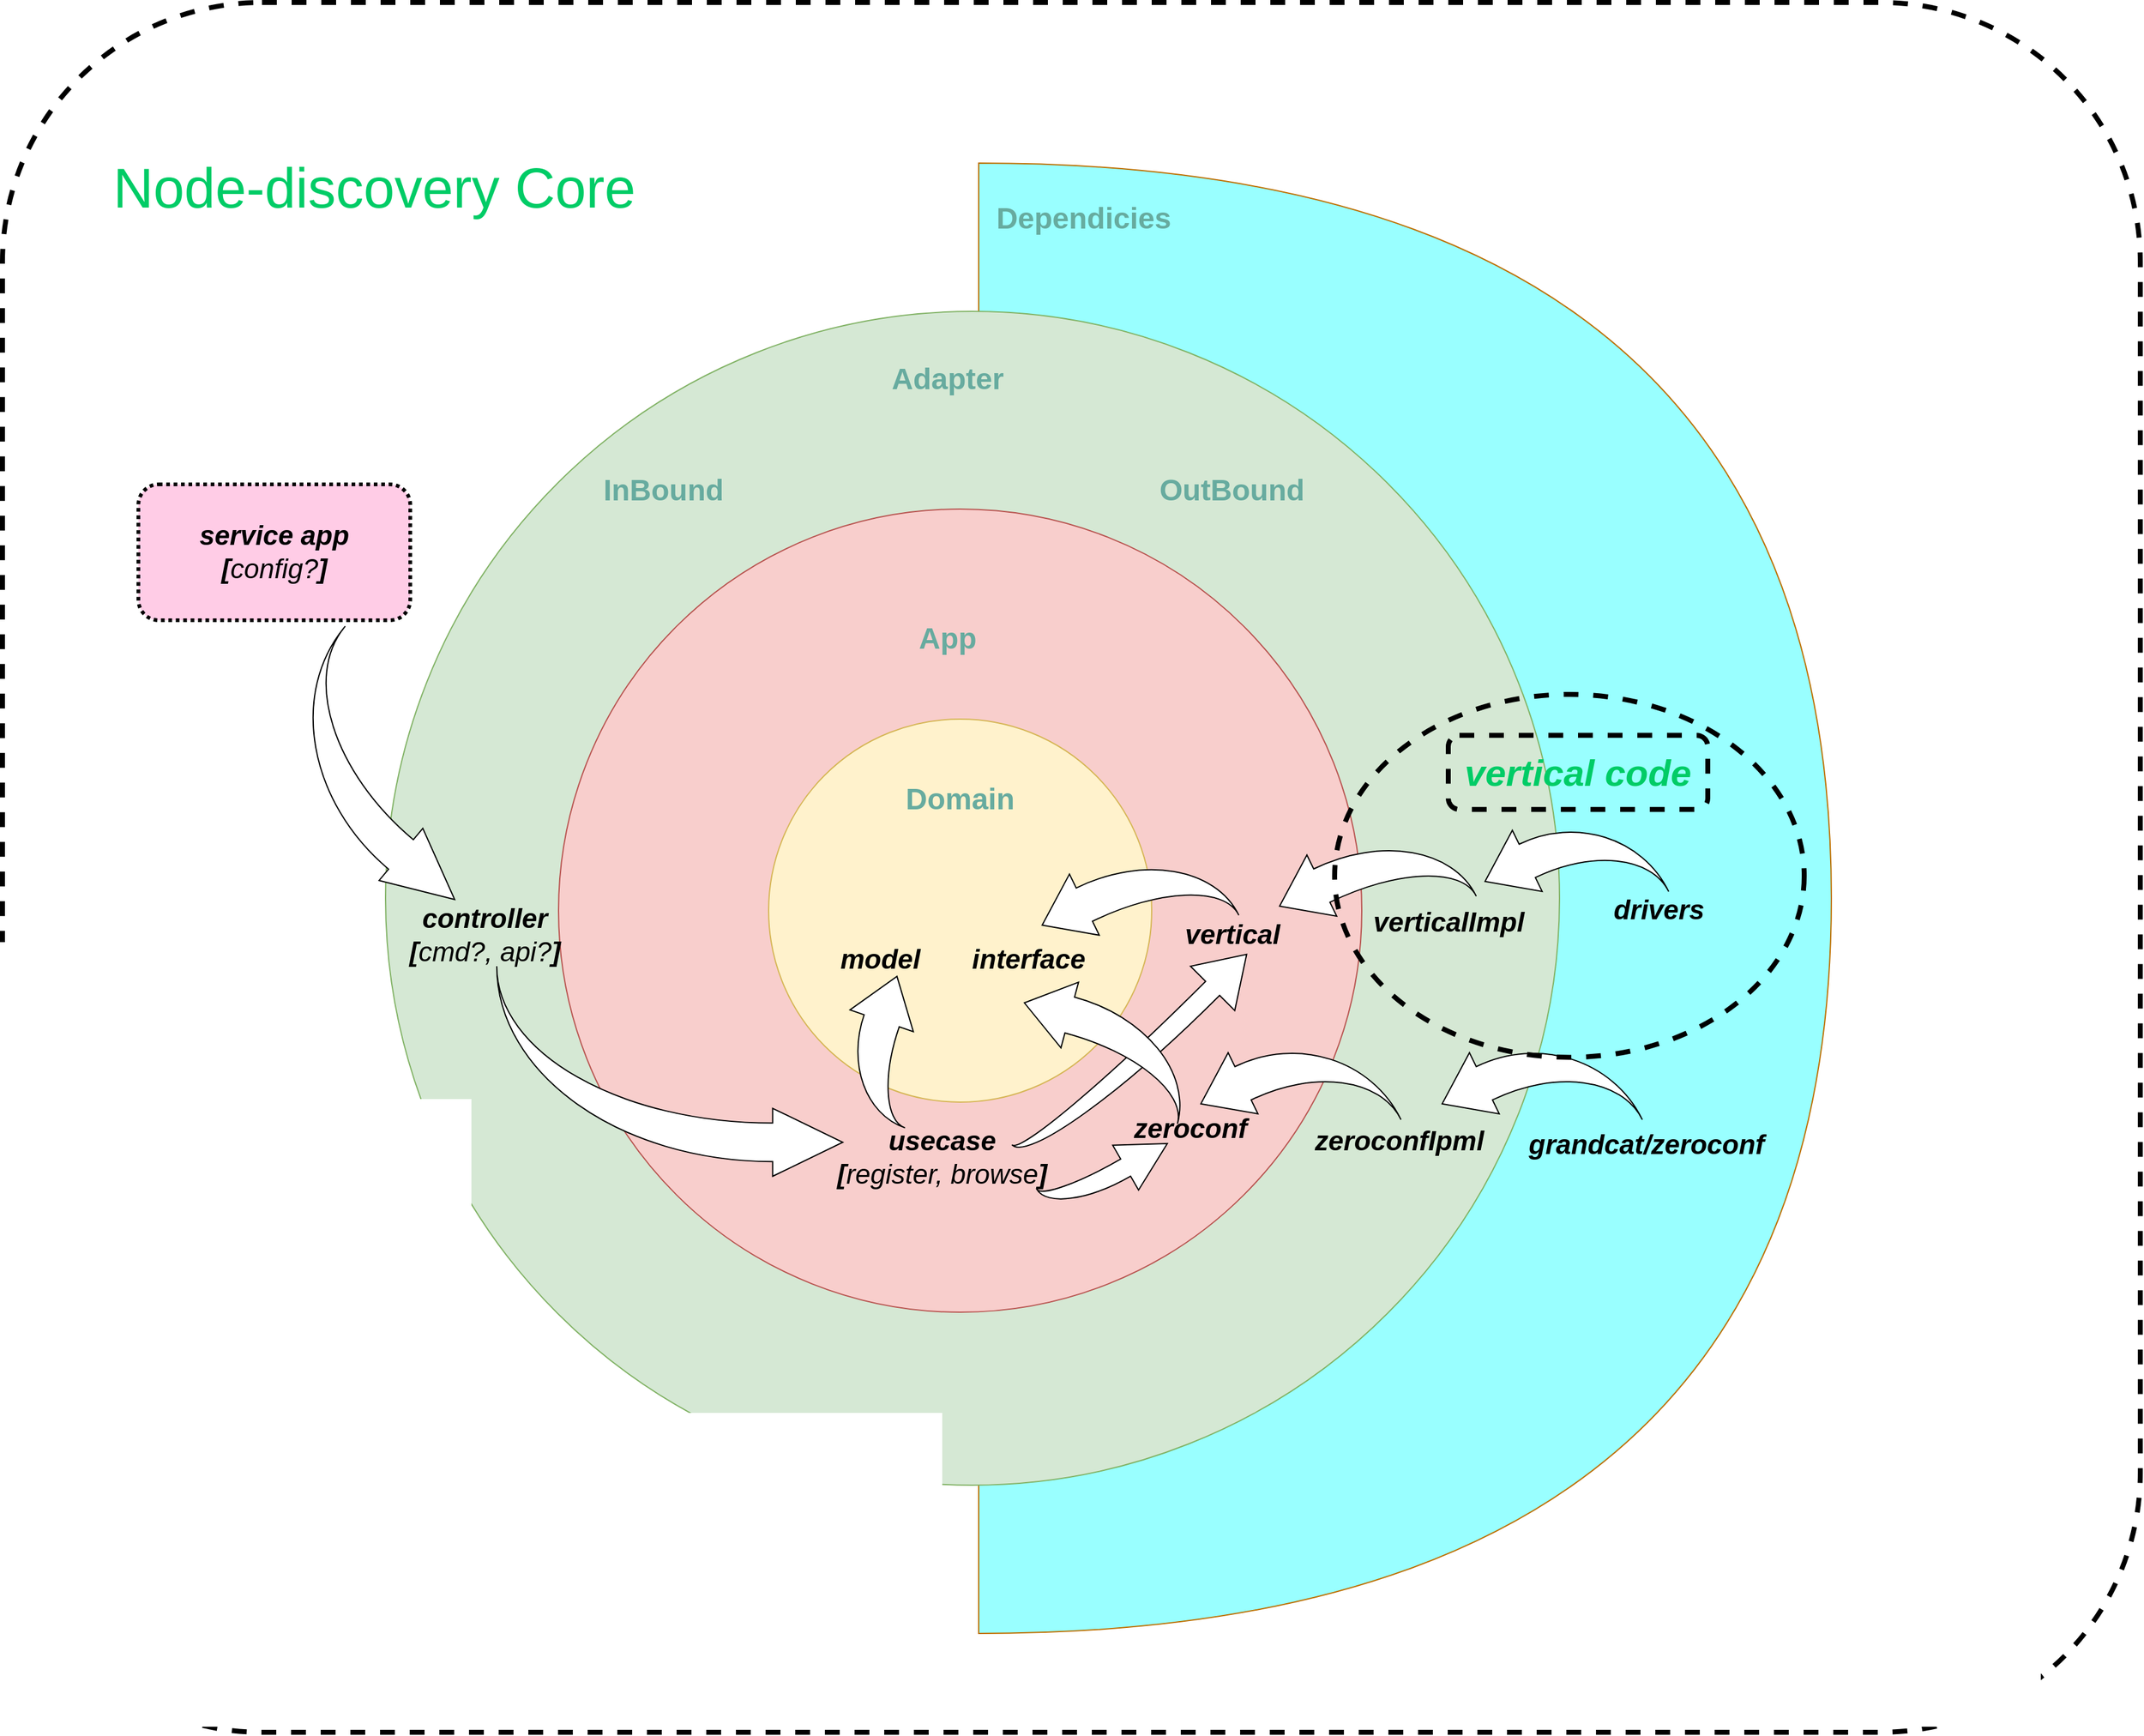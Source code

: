 <mxfile version="20.5.3" type="github">
  <diagram id="rSy5blfaNyEz0sDoO-mt" name="Page-1">
    <mxGraphModel dx="5590" dy="5951" grid="1" gridSize="10" guides="1" tooltips="1" connect="1" arrows="1" fold="1" page="1" pageScale="1" pageWidth="3300" pageHeight="4681" math="0" shadow="0">
      <root>
        <mxCell id="0" />
        <mxCell id="1" parent="0" />
        <mxCell id="FkVBkoyMur-6P7EPDmrd-67" value="" style="rounded=1;whiteSpace=wrap;html=1;dashed=1;strokeWidth=4;fontSize=22;fontColor=#000000;fillColor=none;" vertex="1" parent="1">
          <mxGeometry x="-520" y="-270" width="1730" height="1400" as="geometry" />
        </mxCell>
        <mxCell id="FkVBkoyMur-6P7EPDmrd-17" value="&#xa;&lt;b style=&quot;color: rgb(0, 0, 0); font-family: Helvetica; font-size: 15px; font-style: normal; font-variant-ligatures: normal; font-variant-caps: normal; letter-spacing: normal; orphans: 2; text-align: center; text-indent: 0px; text-transform: none; widows: 2; word-spacing: 0px; -webkit-text-stroke-width: 0px; background-color: rgb(248, 249, 250); text-decoration-thickness: initial; text-decoration-style: initial; text-decoration-color: initial;&quot;&gt;&lt;i&gt;[grand/zeroconf]&lt;/i&gt;&lt;/b&gt;&#xa;&#xa;" style="shape=or;whiteSpace=wrap;html=1;fontSize=3;fillColor=#99FFFF;fontColor=#000000;strokeColor=#BD7000;" vertex="1" parent="1">
          <mxGeometry x="270" y="-140" width="690" height="1190" as="geometry" />
        </mxCell>
        <mxCell id="FkVBkoyMur-6P7EPDmrd-14" value="" style="ellipse;whiteSpace=wrap;html=1;aspect=fixed;fontSize=3;fillColor=#d5e8d4;strokeColor=#82b366;" vertex="1" parent="1">
          <mxGeometry x="-210" y="-20" width="950" height="950" as="geometry" />
        </mxCell>
        <mxCell id="FkVBkoyMur-6P7EPDmrd-15" value="" style="ellipse;whiteSpace=wrap;html=1;aspect=fixed;fontSize=3;fillColor=#f8cecc;strokeColor=#b85450;" vertex="1" parent="1">
          <mxGeometry x="-70" y="140" width="650" height="650" as="geometry" />
        </mxCell>
        <mxCell id="FkVBkoyMur-6P7EPDmrd-16" value="" style="ellipse;whiteSpace=wrap;html=1;aspect=fixed;fontSize=3;fillColor=#fff2cc;strokeColor=#d6b656;" vertex="1" parent="1">
          <mxGeometry x="100" y="310" width="310" height="310" as="geometry" />
        </mxCell>
        <mxCell id="FkVBkoyMur-6P7EPDmrd-18" value="&lt;b&gt;&lt;font color=&quot;#67ab9f&quot;&gt;Domain&lt;/font&gt;&lt;/b&gt;" style="text;html=1;strokeColor=none;fillColor=none;align=center;verticalAlign=middle;whiteSpace=wrap;rounded=0;fontSize=24;" vertex="1" parent="1">
          <mxGeometry x="210" y="360" width="90" height="30" as="geometry" />
        </mxCell>
        <mxCell id="FkVBkoyMur-6P7EPDmrd-19" value="&lt;b style=&quot;&quot;&gt;&lt;font style=&quot;&quot; color=&quot;#67ab9f&quot;&gt;App&lt;/font&gt;&lt;/b&gt;" style="text;html=1;strokeColor=none;fillColor=none;align=center;verticalAlign=middle;whiteSpace=wrap;rounded=0;fontSize=24;" vertex="1" parent="1">
          <mxGeometry x="200" y="230" width="90" height="30" as="geometry" />
        </mxCell>
        <mxCell id="FkVBkoyMur-6P7EPDmrd-20" value="&lt;b&gt;&lt;font color=&quot;#67ab9f&quot;&gt;InBound&lt;/font&gt;&lt;/b&gt;" style="text;html=1;strokeColor=none;fillColor=none;align=center;verticalAlign=middle;whiteSpace=wrap;rounded=0;fontSize=24;" vertex="1" parent="1">
          <mxGeometry x="-30" y="110" width="90" height="30" as="geometry" />
        </mxCell>
        <mxCell id="FkVBkoyMur-6P7EPDmrd-21" value="&lt;b&gt;&lt;font color=&quot;#67ab9f&quot;&gt;OutBound&lt;/font&gt;&lt;/b&gt;" style="text;html=1;strokeColor=none;fillColor=none;align=center;verticalAlign=middle;whiteSpace=wrap;rounded=0;fontSize=24;" vertex="1" parent="1">
          <mxGeometry x="430" y="110" width="90" height="30" as="geometry" />
        </mxCell>
        <mxCell id="FkVBkoyMur-6P7EPDmrd-22" value="&lt;b&gt;&lt;font color=&quot;#67ab9f&quot;&gt;Dependicies&lt;/font&gt;&lt;/b&gt;" style="text;html=1;strokeColor=none;fillColor=none;align=center;verticalAlign=middle;whiteSpace=wrap;rounded=0;fontSize=24;" vertex="1" parent="1">
          <mxGeometry x="310" y="-110" width="90" height="30" as="geometry" />
        </mxCell>
        <mxCell id="FkVBkoyMur-6P7EPDmrd-23" value="&lt;i style=&quot;font-size: 22px;&quot;&gt;&lt;b style=&quot;font-size: 22px;&quot;&gt;controller&lt;/b&gt;&lt;br style=&quot;font-size: 22px;&quot;&gt;&lt;b style=&quot;font-size: 22px;&quot;&gt;[&lt;/b&gt;cmd?, api?&lt;b style=&quot;font-size: 22px;&quot;&gt;]&lt;/b&gt;&lt;br style=&quot;font-size: 22px;&quot;&gt;&lt;/i&gt;" style="text;html=1;strokeColor=none;fillColor=none;align=center;verticalAlign=middle;rounded=0;fontSize=22;container=0;" vertex="1" parent="1">
          <mxGeometry x="-170" y="470" width="80" height="30" as="geometry" />
        </mxCell>
        <mxCell id="FkVBkoyMur-6P7EPDmrd-26" value="&lt;i style=&quot;font-size: 22px;&quot;&gt;&lt;b style=&quot;font-size: 22px;&quot;&gt;vertical&lt;/b&gt;&lt;/i&gt;" style="text;html=1;strokeColor=none;fillColor=none;align=center;verticalAlign=middle;rounded=0;fontSize=22;container=0;" vertex="1" parent="1">
          <mxGeometry x="445" y="470" width="60" height="30" as="geometry" />
        </mxCell>
        <mxCell id="FkVBkoyMur-6P7EPDmrd-27" value="&lt;i style=&quot;font-size: 22px;&quot;&gt;&lt;b style=&quot;font-size: 22px;&quot;&gt;verticalImpl&lt;/b&gt;&lt;/i&gt;" style="text;html=1;strokeColor=none;fillColor=none;align=center;verticalAlign=middle;rounded=0;fontSize=22;container=0;" vertex="1" parent="1">
          <mxGeometry x="620" y="460" width="60" height="30" as="geometry" />
        </mxCell>
        <mxCell id="FkVBkoyMur-6P7EPDmrd-28" value="&lt;i style=&quot;font-size: 22px;&quot;&gt;&lt;b style=&quot;font-size: 22px;&quot;&gt;interface&lt;/b&gt;&lt;/i&gt;" style="text;html=1;strokeColor=none;fillColor=none;align=center;verticalAlign=middle;rounded=0;fontSize=22;container=0;" vertex="1" parent="1">
          <mxGeometry x="280" y="490" width="60" height="30" as="geometry" />
        </mxCell>
        <mxCell id="FkVBkoyMur-6P7EPDmrd-29" value="&lt;b style=&quot;font-size: 22px;&quot;&gt;&lt;i style=&quot;font-size: 22px;&quot;&gt;model&lt;/i&gt;&lt;/b&gt;" style="text;html=1;strokeColor=none;fillColor=none;align=center;verticalAlign=middle;rounded=0;fontSize=22;container=0;" vertex="1" parent="1">
          <mxGeometry x="160" y="490" width="60" height="30" as="geometry" />
        </mxCell>
        <mxCell id="FkVBkoyMur-6P7EPDmrd-30" value="&lt;b style=&quot;font-size: 22px;&quot;&gt;&lt;i style=&quot;font-size: 22px;&quot;&gt;zeroconf&lt;/i&gt;&lt;/b&gt;" style="text;html=1;strokeColor=none;fillColor=none;align=center;verticalAlign=middle;rounded=0;fontSize=22;container=0;" vertex="1" parent="1">
          <mxGeometry x="411.33" y="627.1" width="60" height="30" as="geometry" />
        </mxCell>
        <mxCell id="FkVBkoyMur-6P7EPDmrd-31" value="&lt;b style=&quot;font-size: 22px;&quot;&gt;&lt;i style=&quot;font-size: 22px;&quot;&gt;zeroconfIpml&lt;br style=&quot;font-size: 22px;&quot;&gt;&lt;br style=&quot;font-size: 22px;&quot;&gt;&lt;/i&gt;&lt;/b&gt;" style="text;html=1;strokeColor=none;fillColor=none;align=center;verticalAlign=middle;rounded=0;fontSize=22;container=0;" vertex="1" parent="1">
          <mxGeometry x="530" y="650" width="160" height="30" as="geometry" />
        </mxCell>
        <mxCell id="FkVBkoyMur-6P7EPDmrd-32" value="&lt;i style=&quot;font-size: 22px;&quot;&gt;&lt;b style=&quot;font-size: 22px;&quot;&gt;drivers&lt;/b&gt;&lt;/i&gt;" style="text;html=1;strokeColor=none;fillColor=none;align=center;verticalAlign=middle;rounded=0;fontSize=22;container=0;" vertex="1" parent="1">
          <mxGeometry x="790" y="450" width="60" height="30" as="geometry" />
        </mxCell>
        <mxCell id="FkVBkoyMur-6P7EPDmrd-33" value="&lt;span style=&quot;color: rgba(0, 0, 0, 0); font-family: monospace; font-size: 0px; text-align: start;&quot;&gt;gsdf&lt;/span&gt;&lt;b&gt;&lt;i&gt;&lt;br&gt;&lt;/i&gt;&lt;/b&gt;" style="text;html=1;strokeColor=none;fillColor=none;align=center;verticalAlign=middle;whiteSpace=wrap;rounded=0;fontSize=15;container=0;" vertex="1" parent="1">
          <mxGeometry x="690" y="660" width="160" height="30" as="geometry" />
        </mxCell>
        <mxCell id="FkVBkoyMur-6P7EPDmrd-34" value="&lt;i style=&quot;font-size: 22px;&quot;&gt;&lt;b style=&quot;font-size: 22px;&quot;&gt;grandcat/zeroconf&lt;/b&gt;&lt;/i&gt;" style="text;html=1;strokeColor=none;fillColor=none;align=center;verticalAlign=middle;rounded=0;fontSize=22;container=0;" vertex="1" parent="1">
          <mxGeometry x="780" y="640" width="60" height="30" as="geometry" />
        </mxCell>
        <mxCell id="FkVBkoyMur-6P7EPDmrd-37" value="&lt;span style=&quot;font-size: 22px;&quot;&gt;&lt;i style=&quot;font-size: 22px;&quot;&gt;&lt;font style=&quot;font-size: 22px;&quot;&gt;&lt;b&gt;service app&lt;/b&gt;&lt;br style=&quot;font-size: 22px;&quot;&gt;&lt;b&gt;[&lt;/b&gt;config?&lt;b&gt;]&lt;/b&gt;&lt;br style=&quot;font-size: 22px;&quot;&gt;&lt;/font&gt;&lt;/i&gt;&lt;/span&gt;" style="rounded=1;whiteSpace=wrap;html=1;fontSize=22;dashed=1;dashPattern=1 1;strokeWidth=3;fillColor=#FFCCE6;" vertex="1" parent="1">
          <mxGeometry x="-410" y="120" width="220" height="110" as="geometry" />
        </mxCell>
        <mxCell id="FkVBkoyMur-6P7EPDmrd-38" value="&lt;i style=&quot;font-size: 22px;&quot;&gt;&lt;b style=&quot;font-size: 22px;&quot;&gt;usecase&lt;br&gt;[&lt;/b&gt;register, browse&lt;b style=&quot;font-size: 22px;&quot;&gt;]&lt;/b&gt;&lt;/i&gt;" style="text;html=1;strokeColor=none;fillColor=none;align=center;verticalAlign=middle;rounded=0;fontSize=22;container=0;" vertex="1" parent="1">
          <mxGeometry x="210" y="650" width="60" height="30" as="geometry" />
        </mxCell>
        <mxCell id="FkVBkoyMur-6P7EPDmrd-49" value="" style="html=1;shadow=0;dashed=0;align=center;verticalAlign=middle;shape=mxgraph.arrows2.jumpInArrow;dy=15.6;dx=56.74;arrowHead=55;fontSize=22;rotation=40;flipV=1;flipH=0;" vertex="1" parent="1">
          <mxGeometry x="-312.17" y="285.96" width="210" height="140" as="geometry" />
        </mxCell>
        <mxCell id="FkVBkoyMur-6P7EPDmrd-50" value="" style="html=1;shadow=0;dashed=0;align=center;verticalAlign=middle;shape=mxgraph.arrows2.jumpInArrow;dy=15.6;dx=56.74;arrowHead=55;fontSize=22;rotation=0;flipV=1;flipH=0;" vertex="1" parent="1">
          <mxGeometry x="-120" y="510" width="280" height="170" as="geometry" />
        </mxCell>
        <mxCell id="FkVBkoyMur-6P7EPDmrd-51" value="" style="html=1;shadow=0;dashed=0;align=center;verticalAlign=middle;shape=mxgraph.arrows2.jumpInArrow;dy=15;dx=38;arrowHead=54.21;fontSize=22;flipV=0;rotation=-71;" vertex="1" parent="1">
          <mxGeometry x="137.4" y="538.52" width="113.81" height="73.19" as="geometry" />
        </mxCell>
        <mxCell id="FkVBkoyMur-6P7EPDmrd-52" value="" style="html=1;shadow=0;dashed=0;align=center;verticalAlign=middle;shape=mxgraph.arrows2.jumpInArrow;dy=8.01;dx=38.96;arrowHead=54.21;fontSize=22;flipV=1;rotation=-45;" vertex="1" parent="1">
          <mxGeometry x="279.15" y="561.06" width="243.32" height="50.68" as="geometry" />
        </mxCell>
        <mxCell id="FkVBkoyMur-6P7EPDmrd-53" value="" style="html=1;shadow=0;dashed=0;align=center;verticalAlign=middle;shape=mxgraph.arrows2.jumpInArrow;dy=8.01;dx=38.96;arrowHead=54.21;fontSize=22;flipV=1;rotation=-30;" vertex="1" parent="1">
          <mxGeometry x="320.01" y="660.05" width="110" height="41.87" as="geometry" />
        </mxCell>
        <mxCell id="FkVBkoyMur-6P7EPDmrd-56" value="" style="html=1;shadow=0;dashed=0;align=center;verticalAlign=middle;shape=mxgraph.arrows2.jumpInArrow;dy=15;dx=38;arrowHead=55;fontSize=22;flipV=0;flipH=1;rotation=-26;" vertex="1" parent="1">
          <mxGeometry x="321.6" y="415.4" width="146.58" height="90" as="geometry" />
        </mxCell>
        <mxCell id="FkVBkoyMur-6P7EPDmrd-58" value="" style="html=1;shadow=0;dashed=0;align=center;verticalAlign=middle;shape=mxgraph.arrows2.jumpInArrow;dy=15;dx=38;arrowHead=55;fontSize=22;flipV=0;flipH=1;rotation=-26;fontStyle=1" vertex="1" parent="1">
          <mxGeometry x="513.75" y="400" width="146.58" height="90" as="geometry" />
        </mxCell>
        <mxCell id="FkVBkoyMur-6P7EPDmrd-59" value="" style="html=1;shadow=0;dashed=0;align=center;verticalAlign=middle;shape=mxgraph.arrows2.jumpInArrow;dy=15;dx=38;arrowHead=55;fontSize=22;flipV=0;flipH=1;rotation=-26;fontStyle=1" vertex="1" parent="1">
          <mxGeometry x="683.03" y="383.13" width="130" height="100" as="geometry" />
        </mxCell>
        <mxCell id="FkVBkoyMur-6P7EPDmrd-60" value="" style="html=1;shadow=0;dashed=0;align=center;verticalAlign=middle;shape=mxgraph.arrows2.jumpInArrow;dy=15;dx=38;arrowHead=55;fontSize=22;flipV=0;flipH=1;rotation=-26;" vertex="1" parent="1">
          <mxGeometry x="454.72" y="560.43" width="140" height="110" as="geometry" />
        </mxCell>
        <mxCell id="FkVBkoyMur-6P7EPDmrd-61" value="" style="html=1;shadow=0;dashed=0;align=center;verticalAlign=middle;shape=mxgraph.arrows2.jumpInArrow;dy=15;dx=38;arrowHead=55;fontSize=22;flipV=0;flipH=1;rotation=-26;" vertex="1" parent="1">
          <mxGeometry x="650" y="560.43" width="140" height="110" as="geometry" />
        </mxCell>
        <mxCell id="FkVBkoyMur-6P7EPDmrd-63" value="" style="html=1;shadow=0;dashed=0;align=center;verticalAlign=middle;shape=mxgraph.arrows2.jumpInArrow;dy=15;dx=38;arrowHead=55;fontSize=22;flipV=0;flipH=1;rotation=15;" vertex="1" parent="1">
          <mxGeometry x="299.97" y="530.31" width="145" height="90" as="geometry" />
        </mxCell>
        <mxCell id="FkVBkoyMur-6P7EPDmrd-64" value="" style="ellipse;whiteSpace=wrap;html=1;fontSize=22;fontColor=#000000;fillColor=none;dashed=1;strokeWidth=4;" vertex="1" parent="1">
          <mxGeometry x="558.03" y="290" width="380" height="293.75" as="geometry" />
        </mxCell>
        <mxCell id="FkVBkoyMur-6P7EPDmrd-66" value="&lt;b&gt;&lt;i&gt;&lt;font color=&quot;#00cc66&quot; style=&quot;font-size: 30px;&quot;&gt;vertical code&lt;/font&gt;&lt;/i&gt;&lt;/b&gt;" style="rounded=1;whiteSpace=wrap;html=1;dashed=1;strokeWidth=4;fontSize=22;fontColor=#000000;fillColor=none;" vertex="1" parent="1">
          <mxGeometry x="650" y="323.13" width="210" height="60" as="geometry" />
        </mxCell>
        <mxCell id="FkVBkoyMur-6P7EPDmrd-68" value="Node-discovery Core" style="text;html=1;strokeColor=none;fillColor=none;align=center;verticalAlign=middle;whiteSpace=wrap;rounded=0;dashed=1;dashPattern=1 1;strokeWidth=3;fontSize=45;fontColor=#00CC66;" vertex="1" parent="1">
          <mxGeometry x="-480" y="-190" width="522.17" height="140" as="geometry" />
        </mxCell>
        <mxCell id="FkVBkoyMur-6P7EPDmrd-69" value="&lt;b style=&quot;&quot;&gt;&lt;font style=&quot;&quot; color=&quot;#67ab9f&quot;&gt;Adapter&lt;/font&gt;&lt;/b&gt;" style="text;html=1;strokeColor=none;fillColor=none;align=center;verticalAlign=middle;whiteSpace=wrap;rounded=0;fontSize=24;" vertex="1" parent="1">
          <mxGeometry x="200" y="20" width="90" height="30" as="geometry" />
        </mxCell>
      </root>
    </mxGraphModel>
  </diagram>
</mxfile>
